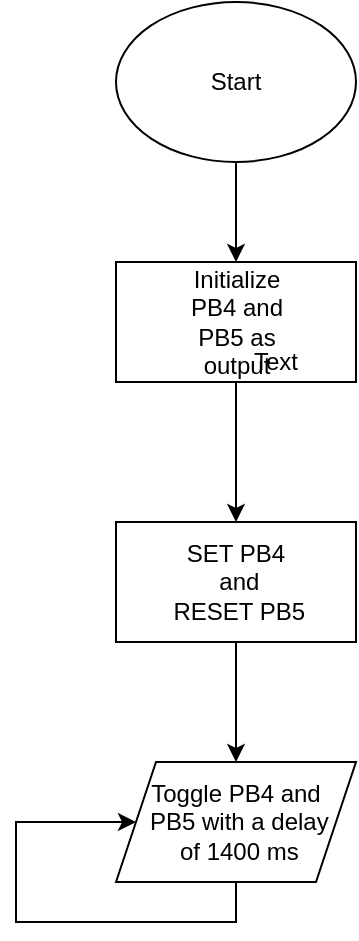 <mxfile version="14.9.2" type="github">
  <diagram id="CN6o3yj289pofTsng-Fg" name="Page-1">
    <mxGraphModel dx="1452" dy="513" grid="1" gridSize="10" guides="1" tooltips="1" connect="1" arrows="1" fold="1" page="1" pageScale="1" pageWidth="827" pageHeight="1169" math="0" shadow="0">
      <root>
        <mxCell id="0" />
        <mxCell id="1" parent="0" />
        <mxCell id="ktrCqjmqsHV1yRDzRmhJ-5" style="edgeStyle=orthogonalEdgeStyle;rounded=0;orthogonalLoop=1;jettySize=auto;html=1;exitX=0.5;exitY=1;exitDx=0;exitDy=0;entryX=0.5;entryY=0;entryDx=0;entryDy=0;" edge="1" parent="1" source="ktrCqjmqsHV1yRDzRmhJ-1" target="ktrCqjmqsHV1yRDzRmhJ-2">
          <mxGeometry relative="1" as="geometry" />
        </mxCell>
        <mxCell id="ktrCqjmqsHV1yRDzRmhJ-1" value="" style="ellipse;whiteSpace=wrap;html=1;" vertex="1" parent="1">
          <mxGeometry x="320" y="70" width="120" height="80" as="geometry" />
        </mxCell>
        <mxCell id="ktrCqjmqsHV1yRDzRmhJ-6" style="edgeStyle=orthogonalEdgeStyle;rounded=0;orthogonalLoop=1;jettySize=auto;html=1;exitX=0.5;exitY=1;exitDx=0;exitDy=0;entryX=0.5;entryY=0;entryDx=0;entryDy=0;" edge="1" parent="1" source="ktrCqjmqsHV1yRDzRmhJ-2" target="ktrCqjmqsHV1yRDzRmhJ-3">
          <mxGeometry relative="1" as="geometry" />
        </mxCell>
        <mxCell id="ktrCqjmqsHV1yRDzRmhJ-2" value="" style="rounded=0;whiteSpace=wrap;html=1;" vertex="1" parent="1">
          <mxGeometry x="320" y="200" width="120" height="60" as="geometry" />
        </mxCell>
        <mxCell id="ktrCqjmqsHV1yRDzRmhJ-7" style="edgeStyle=orthogonalEdgeStyle;rounded=0;orthogonalLoop=1;jettySize=auto;html=1;exitX=0.5;exitY=1;exitDx=0;exitDy=0;" edge="1" parent="1" source="ktrCqjmqsHV1yRDzRmhJ-3" target="ktrCqjmqsHV1yRDzRmhJ-4">
          <mxGeometry relative="1" as="geometry" />
        </mxCell>
        <mxCell id="ktrCqjmqsHV1yRDzRmhJ-3" value="SET PB4&lt;br&gt;&amp;nbsp;and&lt;br&gt;&amp;nbsp;RESET PB5" style="rounded=0;whiteSpace=wrap;html=1;" vertex="1" parent="1">
          <mxGeometry x="320" y="330" width="120" height="60" as="geometry" />
        </mxCell>
        <mxCell id="ktrCqjmqsHV1yRDzRmhJ-8" style="edgeStyle=orthogonalEdgeStyle;rounded=0;orthogonalLoop=1;jettySize=auto;html=1;exitX=0.5;exitY=1;exitDx=0;exitDy=0;entryX=0;entryY=0.5;entryDx=0;entryDy=0;" edge="1" parent="1" source="ktrCqjmqsHV1yRDzRmhJ-4" target="ktrCqjmqsHV1yRDzRmhJ-4">
          <mxGeometry relative="1" as="geometry">
            <mxPoint x="260" y="480" as="targetPoint" />
            <Array as="points">
              <mxPoint x="380" y="530" />
              <mxPoint x="270" y="530" />
              <mxPoint x="270" y="480" />
            </Array>
          </mxGeometry>
        </mxCell>
        <mxCell id="ktrCqjmqsHV1yRDzRmhJ-4" value="Toggle PB4 and&lt;br&gt;&amp;nbsp;PB5 with a delay&lt;br&gt;&amp;nbsp;of 1400 ms" style="shape=parallelogram;perimeter=parallelogramPerimeter;whiteSpace=wrap;html=1;fixedSize=1;" vertex="1" parent="1">
          <mxGeometry x="320" y="450" width="120" height="60" as="geometry" />
        </mxCell>
        <mxCell id="ktrCqjmqsHV1yRDzRmhJ-9" value="Start" style="text;html=1;strokeColor=none;fillColor=none;align=center;verticalAlign=middle;whiteSpace=wrap;rounded=0;" vertex="1" parent="1">
          <mxGeometry x="360" y="100" width="40" height="20" as="geometry" />
        </mxCell>
        <mxCell id="ktrCqjmqsHV1yRDzRmhJ-10" value="Initialize PB4 and PB5 as output" style="text;html=1;strokeColor=none;fillColor=none;align=center;verticalAlign=middle;whiteSpace=wrap;rounded=0;" vertex="1" parent="1">
          <mxGeometry x="354.5" y="220" width="51" height="20" as="geometry" />
        </mxCell>
        <mxCell id="ktrCqjmqsHV1yRDzRmhJ-11" value="Text" style="text;html=1;strokeColor=none;fillColor=none;align=center;verticalAlign=middle;whiteSpace=wrap;rounded=0;" vertex="1" parent="1">
          <mxGeometry x="380" y="240" width="40" height="20" as="geometry" />
        </mxCell>
      </root>
    </mxGraphModel>
  </diagram>
</mxfile>
